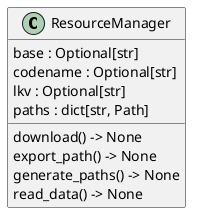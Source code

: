 @startuml classes
set namespaceSeparator none
class "ResourceManager" as managers.resource.ResourceManager {
  base : Optional[str]
  codename : Optional[str]
  lkv : Optional[str]
  paths : dict[str, Path]
  download() -> None
  export_path() -> None
  generate_paths() -> None
  read_data() -> None
}
@enduml
